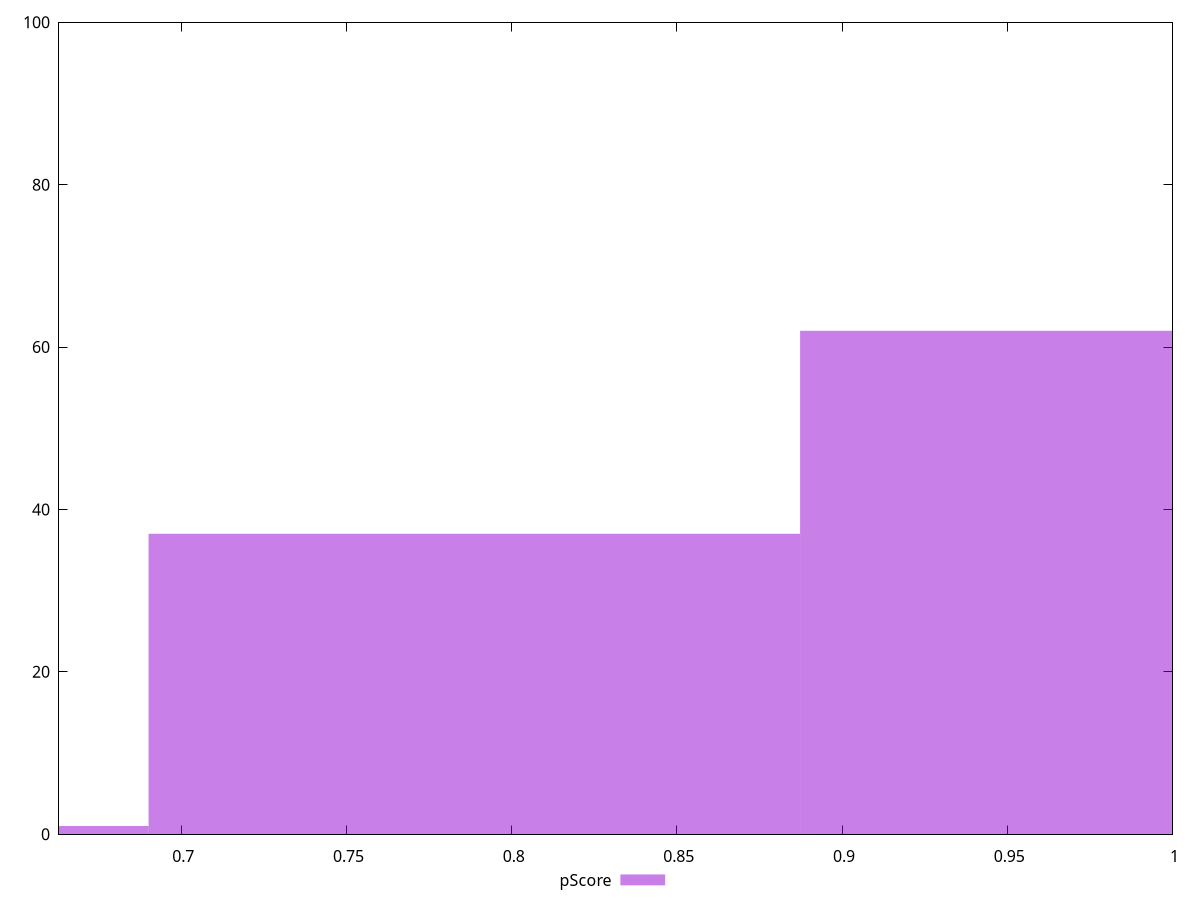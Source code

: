 reset

$pScore <<EOF
0.7887123405289574 37
0.9858904256611968 62
0.5915342553967181 1
EOF

set key outside below
set boxwidth 0.19717808513223936
set xrange [0.6630169676431161:0.9999996634011246]
set yrange [0:100]
set trange [0:100]
set style fill transparent solid 0.5 noborder
set terminal svg size 640, 490 enhanced background rgb 'white'
set output "reports/report_00028_2021-02-24T12-49-42.674Z/bootup-time/samples/agenda/pScore/histogram.svg"

plot $pScore title "pScore" with boxes

reset
